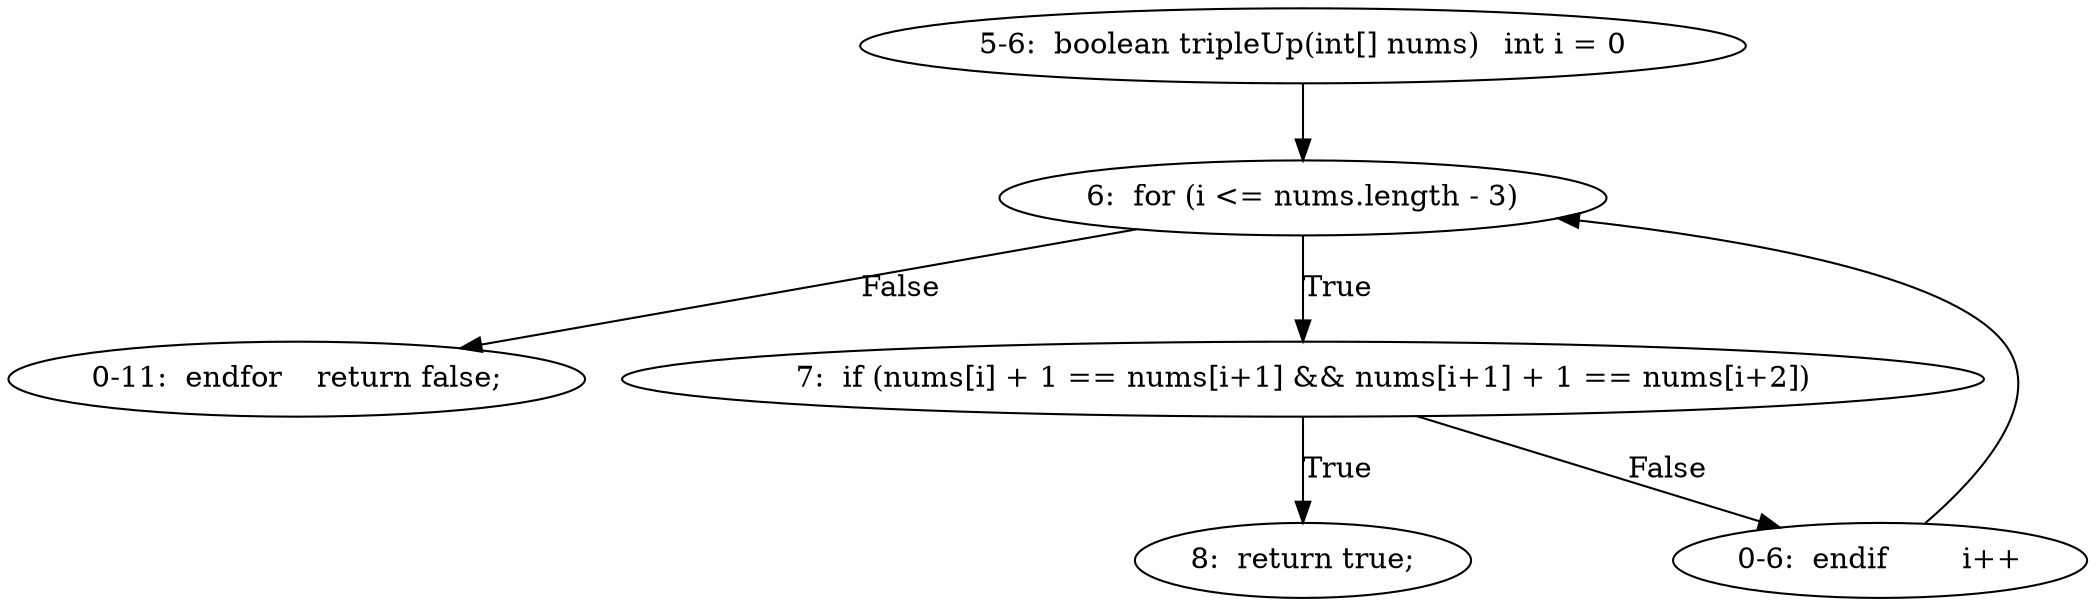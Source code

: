 digraph result_test { 
// graph-vertices
  a1  [label="5-6:  boolean tripleUp(int[] nums)	int i = 0"]; 
  2  [label="6:  for (i <= nums.length - 3)"]; 
  a2  [label="0-11:  endfor	return false;"]; 
  5  [label="7:  if (nums[i] + 1 == nums[i+1] && nums[i+1] + 1 == nums[i+2])"]; 
  6  [label="8:  return true;"]; 
  a3  [label="0-6:  endif	i++"]; 
// graph-edges
  a1 -> 2;
  2 -> a2  [label="False"]; 
  2 -> 5  [label="True"]; 
  5 -> 6  [label="True"]; 
  5 -> a3  [label="False"]; 
  a3 -> 2;
}
